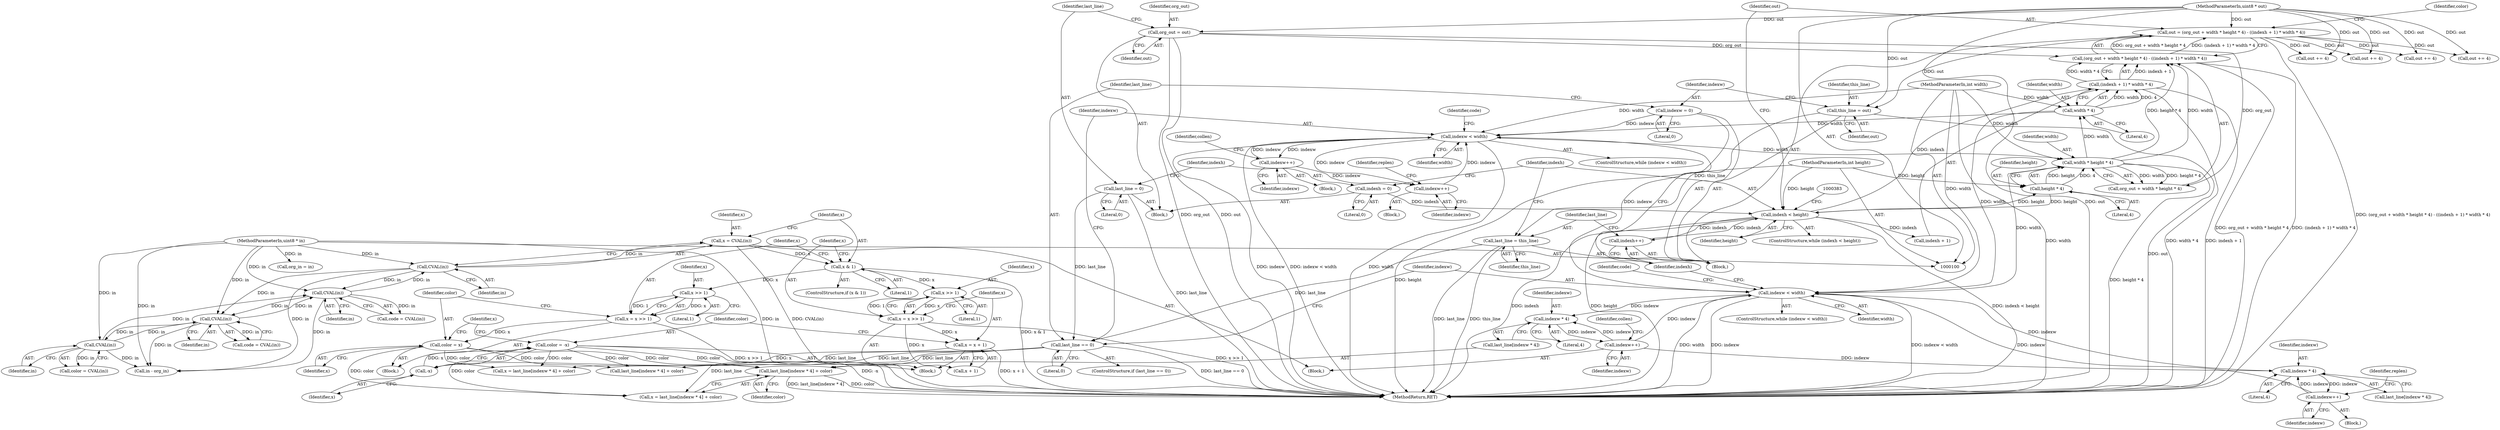 digraph "0_rdesktop_4dca546d04321a610c1835010b5dad85163b65e1_0@array" {
"1000333" [label="(Call,last_line[indexw * 4] + color)"];
"1000165" [label="(Call,last_line == 0)"];
"1000378" [label="(Call,last_line = this_line)"];
"1000158" [label="(Call,this_line = out)"];
"1000138" [label="(Call,out = (org_out + width * height * 4) - ((indexh + 1) * width * 4))"];
"1000140" [label="(Call,(org_out + width * height * 4) - ((indexh + 1) * width * 4))"];
"1000124" [label="(Call,org_out = out)"];
"1000104" [label="(MethodParameterIn,uint8 * out)"];
"1000143" [label="(Call,width * height * 4)"];
"1000170" [label="(Call,indexw < width)"];
"1000228" [label="(Call,indexw++)"];
"1000244" [label="(Call,indexw++)"];
"1000161" [label="(Call,indexw = 0)"];
"1000152" [label="(Call,width * 4)"];
"1000102" [label="(MethodParameterIn,int width)"];
"1000251" [label="(Call,indexw < width)"];
"1000372" [label="(Call,indexw++)"];
"1000361" [label="(Call,indexw * 4)"];
"1000347" [label="(Call,indexw++)"];
"1000336" [label="(Call,indexw * 4)"];
"1000145" [label="(Call,height * 4)"];
"1000134" [label="(Call,indexh < height)"];
"1000376" [label="(Call,indexh++)"];
"1000130" [label="(Call,indexh = 0)"];
"1000103" [label="(MethodParameterIn,int height)"];
"1000148" [label="(Call,(indexh + 1) * width * 4)"];
"1000127" [label="(Call,last_line = 0)"];
"1000317" [label="(Call,color = -x)"];
"1000319" [label="(Call,-x)"];
"1000312" [label="(Call,x = x + 1)"];
"1000307" [label="(Call,x = x >> 1)"];
"1000309" [label="(Call,x >> 1)"];
"1000303" [label="(Call,x & 1)"];
"1000298" [label="(Call,x = CVAL(in))"];
"1000300" [label="(Call,CVAL(in))"];
"1000257" [label="(Call,CVAL(in))"];
"1000219" [label="(Call,CVAL(in))"];
"1000176" [label="(Call,CVAL(in))"];
"1000101" [label="(MethodParameterIn,uint8 * in)"];
"1000328" [label="(Call,color = x)"];
"1000323" [label="(Call,x = x >> 1)"];
"1000325" [label="(Call,x >> 1)"];
"1000147" [label="(Literal,4)"];
"1000312" [label="(Call,x = x + 1)"];
"1000339" [label="(Identifier,color)"];
"1000332" [label="(Identifier,x)"];
"1000257" [label="(Call,CVAL(in))"];
"1000127" [label="(Call,last_line = 0)"];
"1000298" [label="(Call,x = CVAL(in))"];
"1000334" [label="(Call,last_line[indexw * 4])"];
"1000331" [label="(Call,x = last_line[indexw * 4] + color)"];
"1000313" [label="(Identifier,x)"];
"1000145" [label="(Call,height * 4)"];
"1000358" [label="(Call,last_line[indexw * 4] + color)"];
"1000252" [label="(Identifier,indexw)"];
"1000369" [label="(Call,out += 4)"];
"1000126" [label="(Identifier,out)"];
"1000375" [label="(Identifier,replen)"];
"1000131" [label="(Identifier,indexh)"];
"1000309" [label="(Call,x >> 1)"];
"1000363" [label="(Literal,4)"];
"1000129" [label="(Literal,0)"];
"1000245" [label="(Identifier,indexw)"];
"1000139" [label="(Identifier,out)"];
"1000163" [label="(Literal,0)"];
"1000170" [label="(Call,indexw < width)"];
"1000140" [label="(Call,(org_out + width * height * 4) - ((indexh + 1) * width * 4))"];
"1000156" [label="(Identifier,color)"];
"1000377" [label="(Identifier,indexh)"];
"1000141" [label="(Call,org_out + width * height * 4)"];
"1000326" [label="(Identifier,x)"];
"1000136" [label="(Identifier,height)"];
"1000103" [label="(MethodParameterIn,int height)"];
"1000176" [label="(Call,CVAL(in))"];
"1000167" [label="(Literal,0)"];
"1000344" [label="(Call,out += 4)"];
"1000255" [label="(Call,code = CVAL(in))"];
"1000300" [label="(Call,CVAL(in))"];
"1000373" [label="(Identifier,indexw)"];
"1000149" [label="(Call,indexh + 1)"];
"1000225" [label="(Call,out += 4)"];
"1000138" [label="(Call,out = (org_out + width * height * 4) - ((indexh + 1) * width * 4))"];
"1000359" [label="(Call,last_line[indexw * 4])"];
"1000362" [label="(Identifier,indexw)"];
"1000244" [label="(Call,indexw++)"];
"1000305" [label="(Literal,1)"];
"1000125" [label="(Identifier,org_out)"];
"1000102" [label="(MethodParameterIn,int width)"];
"1000251" [label="(Call,indexw < width)"];
"1000166" [label="(Identifier,last_line)"];
"1000153" [label="(Identifier,width)"];
"1000144" [label="(Identifier,width)"];
"1000135" [label="(Identifier,indexh)"];
"1000387" [label="(MethodReturn,RET)"];
"1000336" [label="(Call,indexw * 4)"];
"1000124" [label="(Call,org_out = out)"];
"1000307" [label="(Call,x = x >> 1)"];
"1000310" [label="(Identifier,x)"];
"1000177" [label="(Identifier,in)"];
"1000220" [label="(Identifier,in)"];
"1000217" [label="(Call,color = CVAL(in))"];
"1000303" [label="(Call,x & 1)"];
"1000320" [label="(Identifier,x)"];
"1000299" [label="(Identifier,x)"];
"1000302" [label="(ControlStructure,if (x & 1))"];
"1000154" [label="(Literal,4)"];
"1000236" [label="(Block,)"];
"1000174" [label="(Call,code = CVAL(in))"];
"1000372" [label="(Call,indexw++)"];
"1000384" [label="(Call,in - org_in)"];
"1000328" [label="(Call,color = x)"];
"1000134" [label="(Call,indexh < height)"];
"1000219" [label="(Call,CVAL(in))"];
"1000137" [label="(Block,)"];
"1000175" [label="(Identifier,code)"];
"1000356" [label="(Call,x = last_line[indexw * 4] + color)"];
"1000148" [label="(Call,(indexh + 1) * width * 4)"];
"1000250" [label="(ControlStructure,while (indexw < width))"];
"1000347" [label="(Call,indexw++)"];
"1000297" [label="(Block,)"];
"1000229" [label="(Identifier,indexw)"];
"1000301" [label="(Identifier,in)"];
"1000160" [label="(Identifier,out)"];
"1000231" [label="(Identifier,collen)"];
"1000256" [label="(Identifier,code)"];
"1000165" [label="(Call,last_line == 0)"];
"1000146" [label="(Identifier,height)"];
"1000350" [label="(Identifier,collen)"];
"1000333" [label="(Call,last_line[indexw * 4] + color)"];
"1000380" [label="(Identifier,this_line)"];
"1000104" [label="(MethodParameterIn,uint8 * out)"];
"1000306" [label="(Block,)"];
"1000317" [label="(Call,color = -x)"];
"1000121" [label="(Call,org_in = in)"];
"1000330" [label="(Identifier,x)"];
"1000152" [label="(Call,width * 4)"];
"1000376" [label="(Call,indexh++)"];
"1000378" [label="(Call,last_line = this_line)"];
"1000329" [label="(Identifier,color)"];
"1000169" [label="(ControlStructure,while (indexw < width))"];
"1000327" [label="(Literal,1)"];
"1000348" [label="(Identifier,indexw)"];
"1000258" [label="(Identifier,in)"];
"1000216" [label="(Block,)"];
"1000361" [label="(Call,indexw * 4)"];
"1000355" [label="(Block,)"];
"1000130" [label="(Call,indexh = 0)"];
"1000318" [label="(Identifier,color)"];
"1000158" [label="(Call,this_line = out)"];
"1000319" [label="(Call,-x)"];
"1000314" [label="(Call,x + 1)"];
"1000161" [label="(Call,indexw = 0)"];
"1000324" [label="(Identifier,x)"];
"1000164" [label="(ControlStructure,if (last_line == 0))"];
"1000159" [label="(Identifier,this_line)"];
"1000133" [label="(ControlStructure,while (indexh < height))"];
"1000323" [label="(Call,x = x >> 1)"];
"1000162" [label="(Identifier,indexw)"];
"1000143" [label="(Call,width * height * 4)"];
"1000325" [label="(Call,x >> 1)"];
"1000379" [label="(Identifier,last_line)"];
"1000172" [label="(Identifier,width)"];
"1000101" [label="(MethodParameterIn,uint8 * in)"];
"1000132" [label="(Literal,0)"];
"1000322" [label="(Block,)"];
"1000338" [label="(Literal,4)"];
"1000106" [label="(Block,)"];
"1000241" [label="(Call,out += 4)"];
"1000337" [label="(Identifier,indexw)"];
"1000228" [label="(Call,indexw++)"];
"1000308" [label="(Identifier,x)"];
"1000128" [label="(Identifier,last_line)"];
"1000253" [label="(Identifier,width)"];
"1000311" [label="(Literal,1)"];
"1000304" [label="(Identifier,x)"];
"1000247" [label="(Identifier,replen)"];
"1000171" [label="(Identifier,indexw)"];
"1000333" -> "1000331"  [label="AST: "];
"1000333" -> "1000339"  [label="CFG: "];
"1000334" -> "1000333"  [label="AST: "];
"1000339" -> "1000333"  [label="AST: "];
"1000331" -> "1000333"  [label="CFG: "];
"1000333" -> "1000387"  [label="DDG: last_line[indexw * 4]"];
"1000333" -> "1000387"  [label="DDG: color"];
"1000165" -> "1000333"  [label="DDG: last_line"];
"1000317" -> "1000333"  [label="DDG: color"];
"1000328" -> "1000333"  [label="DDG: color"];
"1000165" -> "1000164"  [label="AST: "];
"1000165" -> "1000167"  [label="CFG: "];
"1000166" -> "1000165"  [label="AST: "];
"1000167" -> "1000165"  [label="AST: "];
"1000171" -> "1000165"  [label="CFG: "];
"1000252" -> "1000165"  [label="CFG: "];
"1000165" -> "1000387"  [label="DDG: last_line == 0"];
"1000378" -> "1000165"  [label="DDG: last_line"];
"1000127" -> "1000165"  [label="DDG: last_line"];
"1000165" -> "1000331"  [label="DDG: last_line"];
"1000165" -> "1000356"  [label="DDG: last_line"];
"1000165" -> "1000358"  [label="DDG: last_line"];
"1000378" -> "1000137"  [label="AST: "];
"1000378" -> "1000380"  [label="CFG: "];
"1000379" -> "1000378"  [label="AST: "];
"1000380" -> "1000378"  [label="AST: "];
"1000135" -> "1000378"  [label="CFG: "];
"1000378" -> "1000387"  [label="DDG: this_line"];
"1000378" -> "1000387"  [label="DDG: last_line"];
"1000158" -> "1000378"  [label="DDG: this_line"];
"1000158" -> "1000137"  [label="AST: "];
"1000158" -> "1000160"  [label="CFG: "];
"1000159" -> "1000158"  [label="AST: "];
"1000160" -> "1000158"  [label="AST: "];
"1000162" -> "1000158"  [label="CFG: "];
"1000158" -> "1000387"  [label="DDG: out"];
"1000138" -> "1000158"  [label="DDG: out"];
"1000104" -> "1000158"  [label="DDG: out"];
"1000138" -> "1000137"  [label="AST: "];
"1000138" -> "1000140"  [label="CFG: "];
"1000139" -> "1000138"  [label="AST: "];
"1000140" -> "1000138"  [label="AST: "];
"1000156" -> "1000138"  [label="CFG: "];
"1000138" -> "1000387"  [label="DDG: (org_out + width * height * 4) - ((indexh + 1) * width * 4)"];
"1000140" -> "1000138"  [label="DDG: org_out + width * height * 4"];
"1000140" -> "1000138"  [label="DDG: (indexh + 1) * width * 4"];
"1000104" -> "1000138"  [label="DDG: out"];
"1000138" -> "1000225"  [label="DDG: out"];
"1000138" -> "1000241"  [label="DDG: out"];
"1000138" -> "1000344"  [label="DDG: out"];
"1000138" -> "1000369"  [label="DDG: out"];
"1000140" -> "1000148"  [label="CFG: "];
"1000141" -> "1000140"  [label="AST: "];
"1000148" -> "1000140"  [label="AST: "];
"1000140" -> "1000387"  [label="DDG: org_out + width * height * 4"];
"1000140" -> "1000387"  [label="DDG: (indexh + 1) * width * 4"];
"1000124" -> "1000140"  [label="DDG: org_out"];
"1000143" -> "1000140"  [label="DDG: width"];
"1000143" -> "1000140"  [label="DDG: height * 4"];
"1000148" -> "1000140"  [label="DDG: indexh + 1"];
"1000148" -> "1000140"  [label="DDG: width * 4"];
"1000124" -> "1000106"  [label="AST: "];
"1000124" -> "1000126"  [label="CFG: "];
"1000125" -> "1000124"  [label="AST: "];
"1000126" -> "1000124"  [label="AST: "];
"1000128" -> "1000124"  [label="CFG: "];
"1000124" -> "1000387"  [label="DDG: out"];
"1000124" -> "1000387"  [label="DDG: org_out"];
"1000104" -> "1000124"  [label="DDG: out"];
"1000124" -> "1000141"  [label="DDG: org_out"];
"1000104" -> "1000100"  [label="AST: "];
"1000104" -> "1000387"  [label="DDG: out"];
"1000104" -> "1000225"  [label="DDG: out"];
"1000104" -> "1000241"  [label="DDG: out"];
"1000104" -> "1000344"  [label="DDG: out"];
"1000104" -> "1000369"  [label="DDG: out"];
"1000143" -> "1000141"  [label="AST: "];
"1000143" -> "1000145"  [label="CFG: "];
"1000144" -> "1000143"  [label="AST: "];
"1000145" -> "1000143"  [label="AST: "];
"1000141" -> "1000143"  [label="CFG: "];
"1000143" -> "1000387"  [label="DDG: height * 4"];
"1000143" -> "1000141"  [label="DDG: width"];
"1000143" -> "1000141"  [label="DDG: height * 4"];
"1000170" -> "1000143"  [label="DDG: width"];
"1000251" -> "1000143"  [label="DDG: width"];
"1000102" -> "1000143"  [label="DDG: width"];
"1000145" -> "1000143"  [label="DDG: height"];
"1000145" -> "1000143"  [label="DDG: 4"];
"1000143" -> "1000152"  [label="DDG: width"];
"1000170" -> "1000169"  [label="AST: "];
"1000170" -> "1000172"  [label="CFG: "];
"1000171" -> "1000170"  [label="AST: "];
"1000172" -> "1000170"  [label="AST: "];
"1000175" -> "1000170"  [label="CFG: "];
"1000377" -> "1000170"  [label="CFG: "];
"1000170" -> "1000387"  [label="DDG: width"];
"1000170" -> "1000387"  [label="DDG: indexw"];
"1000170" -> "1000387"  [label="DDG: indexw < width"];
"1000228" -> "1000170"  [label="DDG: indexw"];
"1000244" -> "1000170"  [label="DDG: indexw"];
"1000161" -> "1000170"  [label="DDG: indexw"];
"1000152" -> "1000170"  [label="DDG: width"];
"1000102" -> "1000170"  [label="DDG: width"];
"1000170" -> "1000228"  [label="DDG: indexw"];
"1000170" -> "1000244"  [label="DDG: indexw"];
"1000228" -> "1000216"  [label="AST: "];
"1000228" -> "1000229"  [label="CFG: "];
"1000229" -> "1000228"  [label="AST: "];
"1000231" -> "1000228"  [label="CFG: "];
"1000228" -> "1000244"  [label="DDG: indexw"];
"1000244" -> "1000236"  [label="AST: "];
"1000244" -> "1000245"  [label="CFG: "];
"1000245" -> "1000244"  [label="AST: "];
"1000247" -> "1000244"  [label="CFG: "];
"1000161" -> "1000137"  [label="AST: "];
"1000161" -> "1000163"  [label="CFG: "];
"1000162" -> "1000161"  [label="AST: "];
"1000163" -> "1000161"  [label="AST: "];
"1000166" -> "1000161"  [label="CFG: "];
"1000161" -> "1000251"  [label="DDG: indexw"];
"1000152" -> "1000148"  [label="AST: "];
"1000152" -> "1000154"  [label="CFG: "];
"1000153" -> "1000152"  [label="AST: "];
"1000154" -> "1000152"  [label="AST: "];
"1000148" -> "1000152"  [label="CFG: "];
"1000152" -> "1000148"  [label="DDG: width"];
"1000152" -> "1000148"  [label="DDG: 4"];
"1000102" -> "1000152"  [label="DDG: width"];
"1000152" -> "1000251"  [label="DDG: width"];
"1000102" -> "1000100"  [label="AST: "];
"1000102" -> "1000387"  [label="DDG: width"];
"1000102" -> "1000251"  [label="DDG: width"];
"1000251" -> "1000250"  [label="AST: "];
"1000251" -> "1000253"  [label="CFG: "];
"1000252" -> "1000251"  [label="AST: "];
"1000253" -> "1000251"  [label="AST: "];
"1000256" -> "1000251"  [label="CFG: "];
"1000377" -> "1000251"  [label="CFG: "];
"1000251" -> "1000387"  [label="DDG: indexw < width"];
"1000251" -> "1000387"  [label="DDG: width"];
"1000251" -> "1000387"  [label="DDG: indexw"];
"1000372" -> "1000251"  [label="DDG: indexw"];
"1000347" -> "1000251"  [label="DDG: indexw"];
"1000251" -> "1000336"  [label="DDG: indexw"];
"1000251" -> "1000361"  [label="DDG: indexw"];
"1000372" -> "1000355"  [label="AST: "];
"1000372" -> "1000373"  [label="CFG: "];
"1000373" -> "1000372"  [label="AST: "];
"1000375" -> "1000372"  [label="CFG: "];
"1000372" -> "1000361"  [label="DDG: indexw"];
"1000361" -> "1000372"  [label="DDG: indexw"];
"1000361" -> "1000359"  [label="AST: "];
"1000361" -> "1000363"  [label="CFG: "];
"1000362" -> "1000361"  [label="AST: "];
"1000363" -> "1000361"  [label="AST: "];
"1000359" -> "1000361"  [label="CFG: "];
"1000347" -> "1000361"  [label="DDG: indexw"];
"1000347" -> "1000297"  [label="AST: "];
"1000347" -> "1000348"  [label="CFG: "];
"1000348" -> "1000347"  [label="AST: "];
"1000350" -> "1000347"  [label="CFG: "];
"1000347" -> "1000336"  [label="DDG: indexw"];
"1000336" -> "1000347"  [label="DDG: indexw"];
"1000336" -> "1000334"  [label="AST: "];
"1000336" -> "1000338"  [label="CFG: "];
"1000337" -> "1000336"  [label="AST: "];
"1000338" -> "1000336"  [label="AST: "];
"1000334" -> "1000336"  [label="CFG: "];
"1000145" -> "1000147"  [label="CFG: "];
"1000146" -> "1000145"  [label="AST: "];
"1000147" -> "1000145"  [label="AST: "];
"1000145" -> "1000134"  [label="DDG: height"];
"1000134" -> "1000145"  [label="DDG: height"];
"1000103" -> "1000145"  [label="DDG: height"];
"1000134" -> "1000133"  [label="AST: "];
"1000134" -> "1000136"  [label="CFG: "];
"1000135" -> "1000134"  [label="AST: "];
"1000136" -> "1000134"  [label="AST: "];
"1000139" -> "1000134"  [label="CFG: "];
"1000383" -> "1000134"  [label="CFG: "];
"1000134" -> "1000387"  [label="DDG: indexh < height"];
"1000134" -> "1000387"  [label="DDG: indexh"];
"1000134" -> "1000387"  [label="DDG: height"];
"1000376" -> "1000134"  [label="DDG: indexh"];
"1000130" -> "1000134"  [label="DDG: indexh"];
"1000103" -> "1000134"  [label="DDG: height"];
"1000134" -> "1000148"  [label="DDG: indexh"];
"1000134" -> "1000149"  [label="DDG: indexh"];
"1000134" -> "1000376"  [label="DDG: indexh"];
"1000376" -> "1000137"  [label="AST: "];
"1000376" -> "1000377"  [label="CFG: "];
"1000377" -> "1000376"  [label="AST: "];
"1000379" -> "1000376"  [label="CFG: "];
"1000130" -> "1000106"  [label="AST: "];
"1000130" -> "1000132"  [label="CFG: "];
"1000131" -> "1000130"  [label="AST: "];
"1000132" -> "1000130"  [label="AST: "];
"1000135" -> "1000130"  [label="CFG: "];
"1000103" -> "1000100"  [label="AST: "];
"1000103" -> "1000387"  [label="DDG: height"];
"1000149" -> "1000148"  [label="AST: "];
"1000148" -> "1000387"  [label="DDG: width * 4"];
"1000148" -> "1000387"  [label="DDG: indexh + 1"];
"1000127" -> "1000106"  [label="AST: "];
"1000127" -> "1000129"  [label="CFG: "];
"1000128" -> "1000127"  [label="AST: "];
"1000129" -> "1000127"  [label="AST: "];
"1000131" -> "1000127"  [label="CFG: "];
"1000127" -> "1000387"  [label="DDG: last_line"];
"1000317" -> "1000306"  [label="AST: "];
"1000317" -> "1000319"  [label="CFG: "];
"1000318" -> "1000317"  [label="AST: "];
"1000319" -> "1000317"  [label="AST: "];
"1000332" -> "1000317"  [label="CFG: "];
"1000317" -> "1000387"  [label="DDG: -x"];
"1000319" -> "1000317"  [label="DDG: x"];
"1000317" -> "1000331"  [label="DDG: color"];
"1000317" -> "1000356"  [label="DDG: color"];
"1000317" -> "1000358"  [label="DDG: color"];
"1000319" -> "1000320"  [label="CFG: "];
"1000320" -> "1000319"  [label="AST: "];
"1000312" -> "1000319"  [label="DDG: x"];
"1000312" -> "1000306"  [label="AST: "];
"1000312" -> "1000314"  [label="CFG: "];
"1000313" -> "1000312"  [label="AST: "];
"1000314" -> "1000312"  [label="AST: "];
"1000318" -> "1000312"  [label="CFG: "];
"1000312" -> "1000387"  [label="DDG: x + 1"];
"1000307" -> "1000312"  [label="DDG: x"];
"1000307" -> "1000306"  [label="AST: "];
"1000307" -> "1000309"  [label="CFG: "];
"1000308" -> "1000307"  [label="AST: "];
"1000309" -> "1000307"  [label="AST: "];
"1000313" -> "1000307"  [label="CFG: "];
"1000307" -> "1000387"  [label="DDG: x >> 1"];
"1000309" -> "1000307"  [label="DDG: x"];
"1000309" -> "1000307"  [label="DDG: 1"];
"1000307" -> "1000314"  [label="DDG: x"];
"1000309" -> "1000311"  [label="CFG: "];
"1000310" -> "1000309"  [label="AST: "];
"1000311" -> "1000309"  [label="AST: "];
"1000303" -> "1000309"  [label="DDG: x"];
"1000303" -> "1000302"  [label="AST: "];
"1000303" -> "1000305"  [label="CFG: "];
"1000304" -> "1000303"  [label="AST: "];
"1000305" -> "1000303"  [label="AST: "];
"1000308" -> "1000303"  [label="CFG: "];
"1000324" -> "1000303"  [label="CFG: "];
"1000303" -> "1000387"  [label="DDG: x & 1"];
"1000298" -> "1000303"  [label="DDG: x"];
"1000303" -> "1000325"  [label="DDG: x"];
"1000298" -> "1000297"  [label="AST: "];
"1000298" -> "1000300"  [label="CFG: "];
"1000299" -> "1000298"  [label="AST: "];
"1000300" -> "1000298"  [label="AST: "];
"1000304" -> "1000298"  [label="CFG: "];
"1000298" -> "1000387"  [label="DDG: CVAL(in)"];
"1000300" -> "1000298"  [label="DDG: in"];
"1000300" -> "1000301"  [label="CFG: "];
"1000301" -> "1000300"  [label="AST: "];
"1000300" -> "1000176"  [label="DDG: in"];
"1000300" -> "1000257"  [label="DDG: in"];
"1000257" -> "1000300"  [label="DDG: in"];
"1000101" -> "1000300"  [label="DDG: in"];
"1000300" -> "1000384"  [label="DDG: in"];
"1000257" -> "1000255"  [label="AST: "];
"1000257" -> "1000258"  [label="CFG: "];
"1000258" -> "1000257"  [label="AST: "];
"1000255" -> "1000257"  [label="CFG: "];
"1000257" -> "1000176"  [label="DDG: in"];
"1000257" -> "1000255"  [label="DDG: in"];
"1000219" -> "1000257"  [label="DDG: in"];
"1000176" -> "1000257"  [label="DDG: in"];
"1000101" -> "1000257"  [label="DDG: in"];
"1000257" -> "1000384"  [label="DDG: in"];
"1000219" -> "1000217"  [label="AST: "];
"1000219" -> "1000220"  [label="CFG: "];
"1000220" -> "1000219"  [label="AST: "];
"1000217" -> "1000219"  [label="CFG: "];
"1000219" -> "1000176"  [label="DDG: in"];
"1000219" -> "1000217"  [label="DDG: in"];
"1000176" -> "1000219"  [label="DDG: in"];
"1000101" -> "1000219"  [label="DDG: in"];
"1000219" -> "1000384"  [label="DDG: in"];
"1000176" -> "1000174"  [label="AST: "];
"1000176" -> "1000177"  [label="CFG: "];
"1000177" -> "1000176"  [label="AST: "];
"1000174" -> "1000176"  [label="CFG: "];
"1000176" -> "1000174"  [label="DDG: in"];
"1000101" -> "1000176"  [label="DDG: in"];
"1000176" -> "1000384"  [label="DDG: in"];
"1000101" -> "1000100"  [label="AST: "];
"1000101" -> "1000387"  [label="DDG: in"];
"1000101" -> "1000121"  [label="DDG: in"];
"1000101" -> "1000384"  [label="DDG: in"];
"1000328" -> "1000322"  [label="AST: "];
"1000328" -> "1000330"  [label="CFG: "];
"1000329" -> "1000328"  [label="AST: "];
"1000330" -> "1000328"  [label="AST: "];
"1000332" -> "1000328"  [label="CFG: "];
"1000323" -> "1000328"  [label="DDG: x"];
"1000328" -> "1000331"  [label="DDG: color"];
"1000328" -> "1000356"  [label="DDG: color"];
"1000328" -> "1000358"  [label="DDG: color"];
"1000323" -> "1000322"  [label="AST: "];
"1000323" -> "1000325"  [label="CFG: "];
"1000324" -> "1000323"  [label="AST: "];
"1000325" -> "1000323"  [label="AST: "];
"1000329" -> "1000323"  [label="CFG: "];
"1000323" -> "1000387"  [label="DDG: x >> 1"];
"1000325" -> "1000323"  [label="DDG: x"];
"1000325" -> "1000323"  [label="DDG: 1"];
"1000325" -> "1000327"  [label="CFG: "];
"1000326" -> "1000325"  [label="AST: "];
"1000327" -> "1000325"  [label="AST: "];
}
